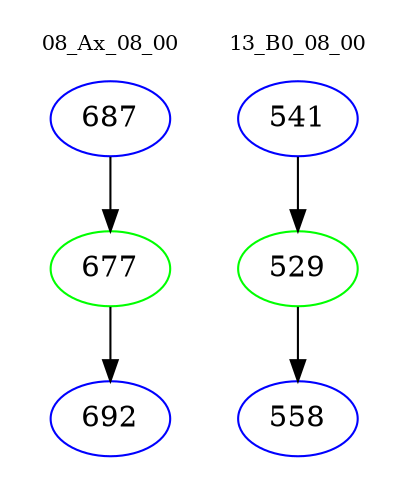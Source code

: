 digraph{
subgraph cluster_0 {
color = white
label = "08_Ax_08_00";
fontsize=10;
T0_687 [label="687", color="blue"]
T0_687 -> T0_677 [color="black"]
T0_677 [label="677", color="green"]
T0_677 -> T0_692 [color="black"]
T0_692 [label="692", color="blue"]
}
subgraph cluster_1 {
color = white
label = "13_B0_08_00";
fontsize=10;
T1_541 [label="541", color="blue"]
T1_541 -> T1_529 [color="black"]
T1_529 [label="529", color="green"]
T1_529 -> T1_558 [color="black"]
T1_558 [label="558", color="blue"]
}
}
